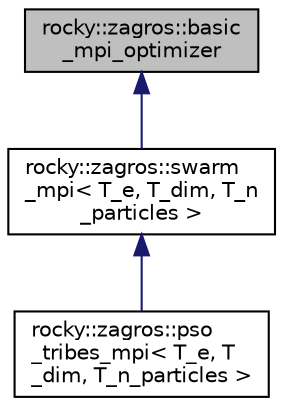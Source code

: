 digraph "rocky::zagros::basic_mpi_optimizer"
{
 // LATEX_PDF_SIZE
  edge [fontname="Helvetica",fontsize="10",labelfontname="Helvetica",labelfontsize="10"];
  node [fontname="Helvetica",fontsize="10",shape=record];
  Node1 [label="rocky::zagros::basic\l_mpi_optimizer",height=0.2,width=0.4,color="black", fillcolor="grey75", style="filled", fontcolor="black",tooltip="basic class for all mpi optimizers"];
  Node1 -> Node2 [dir="back",color="midnightblue",fontsize="10",style="solid",fontname="Helvetica"];
  Node2 [label="rocky::zagros::swarm\l_mpi\< T_e, T_dim, T_n\l_particles \>",height=0.2,width=0.4,color="black", fillcolor="white", style="filled",URL="$classrocky_1_1zagros_1_1swarm__mpi.html",tooltip="base class for swarm optimizers Implementing required MPI communication routines"];
  Node2 -> Node3 [dir="back",color="midnightblue",fontsize="10",style="solid",fontname="Helvetica"];
  Node3 [label="rocky::zagros::pso\l_tribes_mpi\< T_e, T\l_dim, T_n_particles \>",height=0.2,width=0.4,color="black", fillcolor="white", style="filled",URL="$classrocky_1_1zagros_1_1pso__tribes__mpi.html",tooltip="Particle Swarm MPI Implementation Implementation of TribePSO Reference : Chen, K.,..."];
}
